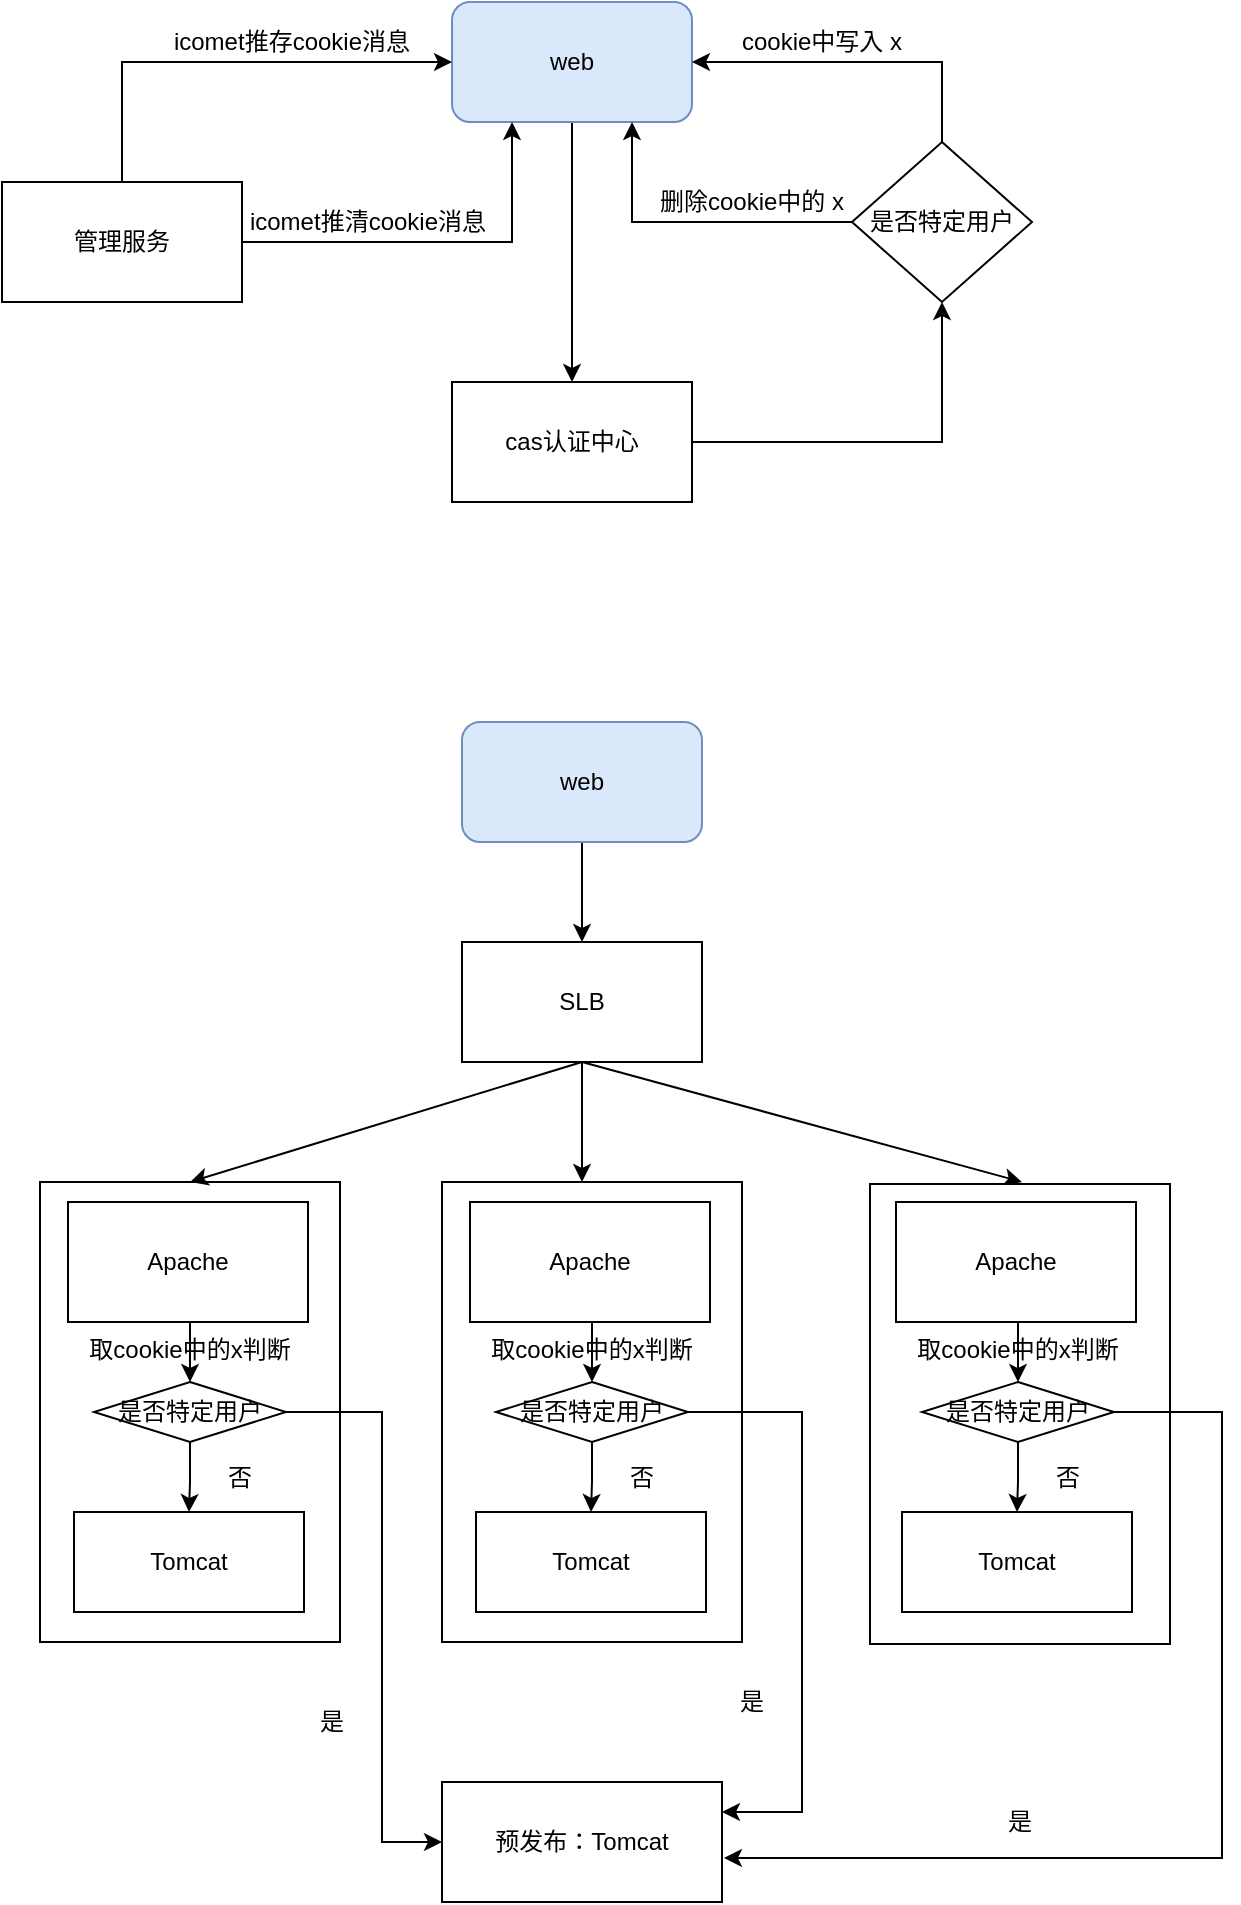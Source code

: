 <mxfile version="10.6.0" type="github"><diagram id="DWoNhVAPVdX45DQnbpnl" name="第 1 页"><mxGraphModel dx="1394" dy="764" grid="1" gridSize="10" guides="1" tooltips="1" connect="1" arrows="1" fold="1" page="1" pageScale="1" pageWidth="827" pageHeight="1169" math="0" shadow="0"><root><mxCell id="0"/><mxCell id="1" parent="0"/><mxCell id="z2SMALxL5YTkdH0KCEv6-30" value="" style="rounded=0;whiteSpace=wrap;html=1;" vertex="1" parent="1"><mxGeometry x="169" y="700" width="150" height="230" as="geometry"/></mxCell><mxCell id="z2SMALxL5YTkdH0KCEv6-3" style="edgeStyle=orthogonalEdgeStyle;rounded=0;orthogonalLoop=1;jettySize=auto;html=1;exitX=0.5;exitY=1;exitDx=0;exitDy=0;entryX=0.5;entryY=0;entryDx=0;entryDy=0;" edge="1" parent="1" source="z2SMALxL5YTkdH0KCEv6-1" target="z2SMALxL5YTkdH0KCEv6-2"><mxGeometry relative="1" as="geometry"/></mxCell><mxCell id="z2SMALxL5YTkdH0KCEv6-1" value="web" style="rounded=1;whiteSpace=wrap;html=1;fillColor=#dae8fc;strokeColor=#6c8ebf;" vertex="1" parent="1"><mxGeometry x="375" y="110" width="120" height="60" as="geometry"/></mxCell><mxCell id="z2SMALxL5YTkdH0KCEv6-5" style="edgeStyle=orthogonalEdgeStyle;rounded=0;orthogonalLoop=1;jettySize=auto;html=1;exitX=1;exitY=0.5;exitDx=0;exitDy=0;entryX=0.5;entryY=1;entryDx=0;entryDy=0;" edge="1" parent="1" source="z2SMALxL5YTkdH0KCEv6-2" target="z2SMALxL5YTkdH0KCEv6-4"><mxGeometry relative="1" as="geometry"><mxPoint x="555" y="330" as="targetPoint"/></mxGeometry></mxCell><mxCell id="z2SMALxL5YTkdH0KCEv6-2" value="cas认证中心" style="rounded=0;whiteSpace=wrap;html=1;" vertex="1" parent="1"><mxGeometry x="375" y="300" width="120" height="60" as="geometry"/></mxCell><mxCell id="z2SMALxL5YTkdH0KCEv6-6" style="edgeStyle=orthogonalEdgeStyle;rounded=0;orthogonalLoop=1;jettySize=auto;html=1;exitX=0.5;exitY=0;exitDx=0;exitDy=0;entryX=1;entryY=0.5;entryDx=0;entryDy=0;" edge="1" parent="1" source="z2SMALxL5YTkdH0KCEv6-4" target="z2SMALxL5YTkdH0KCEv6-1"><mxGeometry relative="1" as="geometry"/></mxCell><mxCell id="z2SMALxL5YTkdH0KCEv6-8" style="edgeStyle=orthogonalEdgeStyle;rounded=0;orthogonalLoop=1;jettySize=auto;html=1;exitX=0;exitY=0.5;exitDx=0;exitDy=0;entryX=0.75;entryY=1;entryDx=0;entryDy=0;" edge="1" parent="1" source="z2SMALxL5YTkdH0KCEv6-4" target="z2SMALxL5YTkdH0KCEv6-1"><mxGeometry relative="1" as="geometry"/></mxCell><mxCell id="z2SMALxL5YTkdH0KCEv6-4" value="是否特定用户" style="rhombus;whiteSpace=wrap;html=1;" vertex="1" parent="1"><mxGeometry x="575" y="180" width="90" height="80" as="geometry"/></mxCell><mxCell id="z2SMALxL5YTkdH0KCEv6-7" value="cookie中写入 x" style="text;html=1;strokeColor=none;fillColor=none;align=center;verticalAlign=middle;whiteSpace=wrap;rounded=0;" vertex="1" parent="1"><mxGeometry x="495" y="120" width="130" height="20" as="geometry"/></mxCell><mxCell id="z2SMALxL5YTkdH0KCEv6-9" value="删除cookie中的 x" style="text;html=1;strokeColor=none;fillColor=none;align=center;verticalAlign=middle;whiteSpace=wrap;rounded=0;" vertex="1" parent="1"><mxGeometry x="465" y="200" width="120" height="20" as="geometry"/></mxCell><mxCell id="z2SMALxL5YTkdH0KCEv6-13" style="edgeStyle=orthogonalEdgeStyle;rounded=0;orthogonalLoop=1;jettySize=auto;html=1;exitX=0.5;exitY=0;exitDx=0;exitDy=0;entryX=0;entryY=0.5;entryDx=0;entryDy=0;" edge="1" parent="1" source="z2SMALxL5YTkdH0KCEv6-12" target="z2SMALxL5YTkdH0KCEv6-1"><mxGeometry relative="1" as="geometry"/></mxCell><mxCell id="z2SMALxL5YTkdH0KCEv6-14" style="edgeStyle=orthogonalEdgeStyle;rounded=0;orthogonalLoop=1;jettySize=auto;html=1;exitX=1;exitY=0.5;exitDx=0;exitDy=0;entryX=0.25;entryY=1;entryDx=0;entryDy=0;" edge="1" parent="1" source="z2SMALxL5YTkdH0KCEv6-12" target="z2SMALxL5YTkdH0KCEv6-1"><mxGeometry relative="1" as="geometry"/></mxCell><mxCell id="z2SMALxL5YTkdH0KCEv6-12" value="管理服务" style="rounded=0;whiteSpace=wrap;html=1;" vertex="1" parent="1"><mxGeometry x="150" y="200" width="120" height="60" as="geometry"/></mxCell><mxCell id="z2SMALxL5YTkdH0KCEv6-15" value="icomet推存cookie消息" style="text;html=1;strokeColor=none;fillColor=none;align=center;verticalAlign=middle;whiteSpace=wrap;rounded=0;" vertex="1" parent="1"><mxGeometry x="215" y="120" width="160" height="20" as="geometry"/></mxCell><mxCell id="z2SMALxL5YTkdH0KCEv6-17" value="icomet推清cookie消息" style="text;html=1;strokeColor=none;fillColor=none;align=center;verticalAlign=middle;whiteSpace=wrap;rounded=0;" vertex="1" parent="1"><mxGeometry x="253" y="210" width="160" height="20" as="geometry"/></mxCell><mxCell id="z2SMALxL5YTkdH0KCEv6-29" style="edgeStyle=orthogonalEdgeStyle;rounded=0;orthogonalLoop=1;jettySize=auto;html=1;exitX=0.5;exitY=1;exitDx=0;exitDy=0;entryX=0.5;entryY=0;entryDx=0;entryDy=0;" edge="1" parent="1" source="z2SMALxL5YTkdH0KCEv6-18" target="z2SMALxL5YTkdH0KCEv6-19"><mxGeometry relative="1" as="geometry"/></mxCell><mxCell id="z2SMALxL5YTkdH0KCEv6-18" value="web" style="rounded=1;whiteSpace=wrap;html=1;fillColor=#dae8fc;strokeColor=#6c8ebf;" vertex="1" parent="1"><mxGeometry x="380" y="470" width="120" height="60" as="geometry"/></mxCell><mxCell id="z2SMALxL5YTkdH0KCEv6-19" value="SLB" style="rounded=0;whiteSpace=wrap;html=1;" vertex="1" parent="1"><mxGeometry x="380" y="580" width="120" height="60" as="geometry"/></mxCell><mxCell id="z2SMALxL5YTkdH0KCEv6-42" style="edgeStyle=orthogonalEdgeStyle;rounded=0;orthogonalLoop=1;jettySize=auto;html=1;exitX=0.5;exitY=1;exitDx=0;exitDy=0;entryX=0.5;entryY=0;entryDx=0;entryDy=0;" edge="1" parent="1" source="z2SMALxL5YTkdH0KCEv6-20" target="z2SMALxL5YTkdH0KCEv6-38"><mxGeometry relative="1" as="geometry"/></mxCell><mxCell id="z2SMALxL5YTkdH0KCEv6-20" value="Apache" style="rounded=0;whiteSpace=wrap;html=1;" vertex="1" parent="1"><mxGeometry x="183" y="710" width="120" height="60" as="geometry"/></mxCell><mxCell id="z2SMALxL5YTkdH0KCEv6-25" value="Tomcat" style="rounded=0;whiteSpace=wrap;html=1;" vertex="1" parent="1"><mxGeometry x="186" y="865" width="115" height="50" as="geometry"/></mxCell><mxCell id="z2SMALxL5YTkdH0KCEv6-33" value="" style="endArrow=classic;html=1;exitX=0.5;exitY=1;exitDx=0;exitDy=0;entryX=0.5;entryY=0;entryDx=0;entryDy=0;" edge="1" parent="1" source="z2SMALxL5YTkdH0KCEv6-19" target="z2SMALxL5YTkdH0KCEv6-30"><mxGeometry width="50" height="50" relative="1" as="geometry"><mxPoint x="295" y="680" as="sourcePoint"/><mxPoint x="345" y="630" as="targetPoint"/></mxGeometry></mxCell><mxCell id="z2SMALxL5YTkdH0KCEv6-35" value="" style="endArrow=classic;html=1;exitX=0.5;exitY=1;exitDx=0;exitDy=0;entryX=0.5;entryY=0;entryDx=0;entryDy=0;" edge="1" parent="1" source="z2SMALxL5YTkdH0KCEv6-19"><mxGeometry width="50" height="50" relative="1" as="geometry"><mxPoint x="535" y="640" as="sourcePoint"/><mxPoint x="440" y="700" as="targetPoint"/></mxGeometry></mxCell><mxCell id="z2SMALxL5YTkdH0KCEv6-36" value="" style="endArrow=classic;html=1;exitX=0.5;exitY=1;exitDx=0;exitDy=0;" edge="1" parent="1" source="z2SMALxL5YTkdH0KCEv6-19"><mxGeometry width="50" height="50" relative="1" as="geometry"><mxPoint x="490" y="640" as="sourcePoint"/><mxPoint x="660" y="700" as="targetPoint"/></mxGeometry></mxCell><mxCell id="z2SMALxL5YTkdH0KCEv6-37" value="预发布：Tomcat" style="rounded=0;whiteSpace=wrap;html=1;" vertex="1" parent="1"><mxGeometry x="370" y="1000" width="140" height="60" as="geometry"/></mxCell><mxCell id="z2SMALxL5YTkdH0KCEv6-47" style="edgeStyle=orthogonalEdgeStyle;rounded=0;orthogonalLoop=1;jettySize=auto;html=1;exitX=0.5;exitY=1;exitDx=0;exitDy=0;" edge="1" parent="1" source="z2SMALxL5YTkdH0KCEv6-38" target="z2SMALxL5YTkdH0KCEv6-25"><mxGeometry relative="1" as="geometry"/></mxCell><mxCell id="z2SMALxL5YTkdH0KCEv6-51" style="edgeStyle=orthogonalEdgeStyle;rounded=0;orthogonalLoop=1;jettySize=auto;html=1;exitX=1;exitY=0.5;exitDx=0;exitDy=0;entryX=0;entryY=0.5;entryDx=0;entryDy=0;" edge="1" parent="1" source="z2SMALxL5YTkdH0KCEv6-38" target="z2SMALxL5YTkdH0KCEv6-37"><mxGeometry relative="1" as="geometry"><Array as="points"><mxPoint x="340" y="815"/><mxPoint x="340" y="1030"/></Array></mxGeometry></mxCell><mxCell id="z2SMALxL5YTkdH0KCEv6-38" value="是否特定用户" style="rhombus;whiteSpace=wrap;html=1;" vertex="1" parent="1"><mxGeometry x="196" y="800" width="96" height="30" as="geometry"/></mxCell><mxCell id="z2SMALxL5YTkdH0KCEv6-48" value="否" style="text;html=1;strokeColor=none;fillColor=none;align=center;verticalAlign=middle;whiteSpace=wrap;rounded=0;" vertex="1" parent="1"><mxGeometry x="249" y="837.5" width="40" height="20" as="geometry"/></mxCell><mxCell id="z2SMALxL5YTkdH0KCEv6-50" value="取cookie中的x判断" style="text;html=1;strokeColor=none;fillColor=none;align=center;verticalAlign=middle;whiteSpace=wrap;rounded=0;" vertex="1" parent="1"><mxGeometry x="189" y="774" width="110" height="20" as="geometry"/></mxCell><mxCell id="z2SMALxL5YTkdH0KCEv6-52" value="是" style="text;html=1;strokeColor=none;fillColor=none;align=center;verticalAlign=middle;whiteSpace=wrap;rounded=0;" vertex="1" parent="1"><mxGeometry x="295" y="960" width="40" height="20" as="geometry"/></mxCell><mxCell id="z2SMALxL5YTkdH0KCEv6-60" value="" style="rounded=0;whiteSpace=wrap;html=1;" vertex="1" parent="1"><mxGeometry x="370" y="700" width="150" height="230" as="geometry"/></mxCell><mxCell id="z2SMALxL5YTkdH0KCEv6-61" style="edgeStyle=orthogonalEdgeStyle;rounded=0;orthogonalLoop=1;jettySize=auto;html=1;exitX=0.5;exitY=1;exitDx=0;exitDy=0;entryX=0.5;entryY=0;entryDx=0;entryDy=0;" edge="1" source="z2SMALxL5YTkdH0KCEv6-62" target="z2SMALxL5YTkdH0KCEv6-65" parent="1"><mxGeometry relative="1" as="geometry"/></mxCell><mxCell id="z2SMALxL5YTkdH0KCEv6-62" value="Apache" style="rounded=0;whiteSpace=wrap;html=1;" vertex="1" parent="1"><mxGeometry x="384" y="710" width="120" height="60" as="geometry"/></mxCell><mxCell id="z2SMALxL5YTkdH0KCEv6-63" value="Tomcat" style="rounded=0;whiteSpace=wrap;html=1;" vertex="1" parent="1"><mxGeometry x="387" y="865" width="115" height="50" as="geometry"/></mxCell><mxCell id="z2SMALxL5YTkdH0KCEv6-64" style="edgeStyle=orthogonalEdgeStyle;rounded=0;orthogonalLoop=1;jettySize=auto;html=1;exitX=0.5;exitY=1;exitDx=0;exitDy=0;" edge="1" source="z2SMALxL5YTkdH0KCEv6-65" target="z2SMALxL5YTkdH0KCEv6-63" parent="1"><mxGeometry relative="1" as="geometry"/></mxCell><mxCell id="z2SMALxL5YTkdH0KCEv6-76" style="edgeStyle=orthogonalEdgeStyle;rounded=0;orthogonalLoop=1;jettySize=auto;html=1;exitX=1;exitY=0.5;exitDx=0;exitDy=0;entryX=1;entryY=0.25;entryDx=0;entryDy=0;" edge="1" parent="1" source="z2SMALxL5YTkdH0KCEv6-65" target="z2SMALxL5YTkdH0KCEv6-37"><mxGeometry relative="1" as="geometry"><Array as="points"><mxPoint x="550" y="815"/><mxPoint x="550" y="1015"/></Array></mxGeometry></mxCell><mxCell id="z2SMALxL5YTkdH0KCEv6-65" value="是否特定用户" style="rhombus;whiteSpace=wrap;html=1;" vertex="1" parent="1"><mxGeometry x="397" y="800" width="96" height="30" as="geometry"/></mxCell><mxCell id="z2SMALxL5YTkdH0KCEv6-66" value="否" style="text;html=1;strokeColor=none;fillColor=none;align=center;verticalAlign=middle;whiteSpace=wrap;rounded=0;" vertex="1" parent="1"><mxGeometry x="450" y="837.5" width="40" height="20" as="geometry"/></mxCell><mxCell id="z2SMALxL5YTkdH0KCEv6-67" value="取cookie中的x判断" style="text;html=1;strokeColor=none;fillColor=none;align=center;verticalAlign=middle;whiteSpace=wrap;rounded=0;" vertex="1" parent="1"><mxGeometry x="390" y="774" width="110" height="20" as="geometry"/></mxCell><mxCell id="z2SMALxL5YTkdH0KCEv6-68" value="" style="rounded=0;whiteSpace=wrap;html=1;" vertex="1" parent="1"><mxGeometry x="584" y="701" width="150" height="230" as="geometry"/></mxCell><mxCell id="z2SMALxL5YTkdH0KCEv6-69" style="edgeStyle=orthogonalEdgeStyle;rounded=0;orthogonalLoop=1;jettySize=auto;html=1;exitX=0.5;exitY=1;exitDx=0;exitDy=0;entryX=0.5;entryY=0;entryDx=0;entryDy=0;" edge="1" source="z2SMALxL5YTkdH0KCEv6-70" target="z2SMALxL5YTkdH0KCEv6-73" parent="1"><mxGeometry relative="1" as="geometry"/></mxCell><mxCell id="z2SMALxL5YTkdH0KCEv6-70" value="Apache" style="rounded=0;whiteSpace=wrap;html=1;" vertex="1" parent="1"><mxGeometry x="597" y="710" width="120" height="60" as="geometry"/></mxCell><mxCell id="z2SMALxL5YTkdH0KCEv6-71" value="Tomcat" style="rounded=0;whiteSpace=wrap;html=1;" vertex="1" parent="1"><mxGeometry x="600" y="865" width="115" height="50" as="geometry"/></mxCell><mxCell id="z2SMALxL5YTkdH0KCEv6-72" style="edgeStyle=orthogonalEdgeStyle;rounded=0;orthogonalLoop=1;jettySize=auto;html=1;exitX=0.5;exitY=1;exitDx=0;exitDy=0;" edge="1" source="z2SMALxL5YTkdH0KCEv6-73" target="z2SMALxL5YTkdH0KCEv6-71" parent="1"><mxGeometry relative="1" as="geometry"/></mxCell><mxCell id="z2SMALxL5YTkdH0KCEv6-78" style="edgeStyle=orthogonalEdgeStyle;rounded=0;orthogonalLoop=1;jettySize=auto;html=1;exitX=1;exitY=0.5;exitDx=0;exitDy=0;entryX=1.007;entryY=0.633;entryDx=0;entryDy=0;entryPerimeter=0;" edge="1" parent="1" source="z2SMALxL5YTkdH0KCEv6-73" target="z2SMALxL5YTkdH0KCEv6-37"><mxGeometry relative="1" as="geometry"><Array as="points"><mxPoint x="760" y="815"/><mxPoint x="760" y="1038"/></Array></mxGeometry></mxCell><mxCell id="z2SMALxL5YTkdH0KCEv6-73" value="是否特定用户" style="rhombus;whiteSpace=wrap;html=1;" vertex="1" parent="1"><mxGeometry x="610" y="800" width="96" height="30" as="geometry"/></mxCell><mxCell id="z2SMALxL5YTkdH0KCEv6-74" value="否" style="text;html=1;strokeColor=none;fillColor=none;align=center;verticalAlign=middle;whiteSpace=wrap;rounded=0;" vertex="1" parent="1"><mxGeometry x="663" y="837.5" width="40" height="20" as="geometry"/></mxCell><mxCell id="z2SMALxL5YTkdH0KCEv6-75" value="取cookie中的x判断" style="text;html=1;strokeColor=none;fillColor=none;align=center;verticalAlign=middle;whiteSpace=wrap;rounded=0;" vertex="1" parent="1"><mxGeometry x="603" y="774" width="110" height="20" as="geometry"/></mxCell><mxCell id="z2SMALxL5YTkdH0KCEv6-77" value="是" style="text;html=1;strokeColor=none;fillColor=none;align=center;verticalAlign=middle;whiteSpace=wrap;rounded=0;" vertex="1" parent="1"><mxGeometry x="505" y="950" width="40" height="20" as="geometry"/></mxCell><mxCell id="z2SMALxL5YTkdH0KCEv6-79" value="是" style="text;html=1;strokeColor=none;fillColor=none;align=center;verticalAlign=middle;whiteSpace=wrap;rounded=0;" vertex="1" parent="1"><mxGeometry x="639" y="1010" width="40" height="20" as="geometry"/></mxCell></root></mxGraphModel></diagram></mxfile>